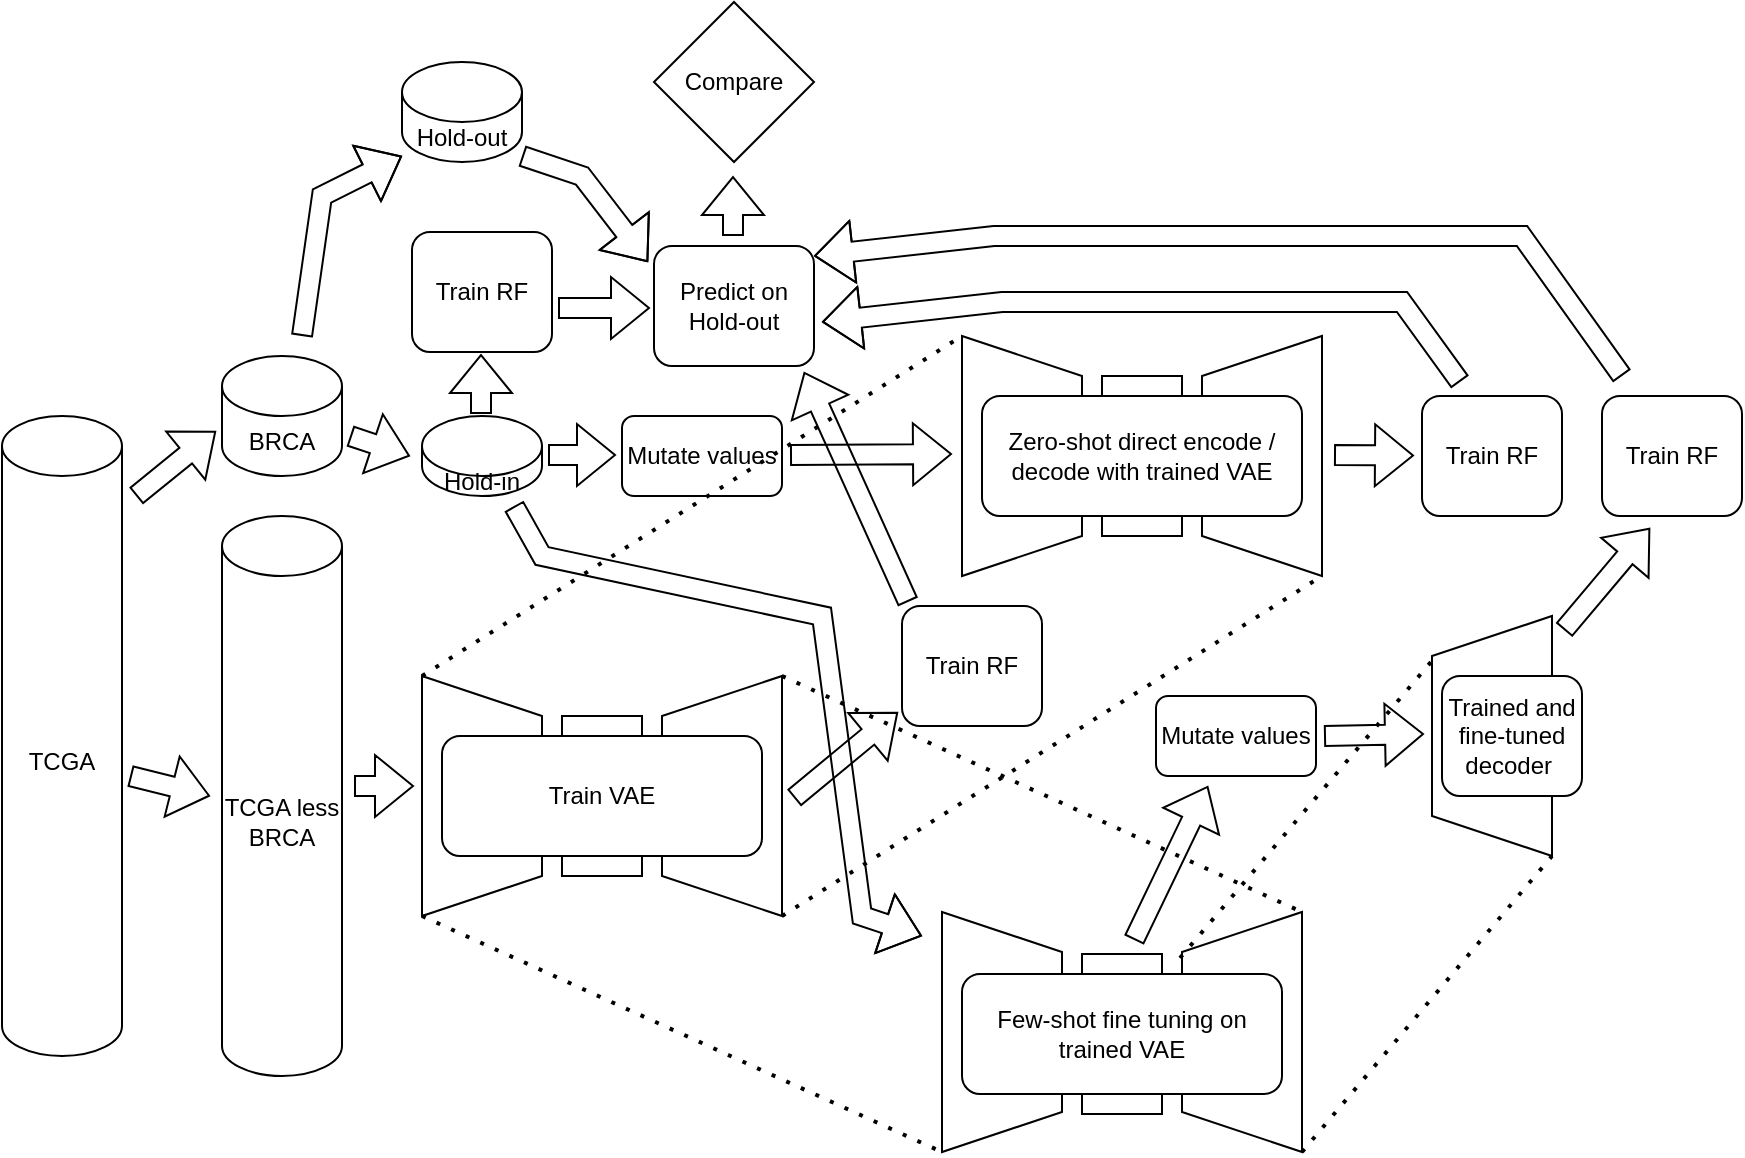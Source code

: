 <mxfile version="20.6.2" type="device"><diagram id="F2SDNA21r888q3fSZKig" name="Page-1"><mxGraphModel dx="915" dy="1683" grid="1" gridSize="10" guides="1" tooltips="1" connect="1" arrows="1" fold="1" page="1" pageScale="1" pageWidth="850" pageHeight="1100" math="0" shadow="0"><root><mxCell id="0"/><mxCell id="1" parent="0"/><mxCell id="K8qbocZIVU_GEjZZt682-1" value="TCGA" style="shape=cylinder3;whiteSpace=wrap;html=1;boundedLbl=1;backgroundOutline=1;size=15;" parent="1" vertex="1"><mxGeometry x="40" y="200" width="60" height="320" as="geometry"/></mxCell><mxCell id="K8qbocZIVU_GEjZZt682-2" value="TCGA less BRCA" style="shape=cylinder3;whiteSpace=wrap;html=1;boundedLbl=1;backgroundOutline=1;size=15;" parent="1" vertex="1"><mxGeometry x="150" y="250" width="60" height="280" as="geometry"/></mxCell><mxCell id="K8qbocZIVU_GEjZZt682-3" value="BRCA" style="shape=cylinder3;whiteSpace=wrap;html=1;boundedLbl=1;backgroundOutline=1;size=15;" parent="1" vertex="1"><mxGeometry x="150" y="170" width="60" height="60" as="geometry"/></mxCell><mxCell id="K8qbocZIVU_GEjZZt682-4" value="Hold-out" style="shape=cylinder3;whiteSpace=wrap;html=1;boundedLbl=1;backgroundOutline=1;size=15;" parent="1" vertex="1"><mxGeometry x="240" y="23" width="60" height="50" as="geometry"/></mxCell><mxCell id="K8qbocZIVU_GEjZZt682-5" value="Hold-in" style="shape=cylinder3;whiteSpace=wrap;html=1;boundedLbl=1;backgroundOutline=1;size=15;" parent="1" vertex="1"><mxGeometry x="250" y="200" width="60" height="40" as="geometry"/></mxCell><mxCell id="K8qbocZIVU_GEjZZt682-9" value="" style="group" parent="1" vertex="1" connectable="0"><mxGeometry x="250" y="330" width="180" height="120" as="geometry"/></mxCell><mxCell id="K8qbocZIVU_GEjZZt682-6" value="" style="shape=trapezoid;perimeter=trapezoidPerimeter;whiteSpace=wrap;html=1;fixedSize=1;rotation=90;" parent="K8qbocZIVU_GEjZZt682-9" vertex="1"><mxGeometry x="-30" y="30" width="120" height="60" as="geometry"/></mxCell><mxCell id="K8qbocZIVU_GEjZZt682-7" value="" style="shape=trapezoid;perimeter=trapezoidPerimeter;whiteSpace=wrap;html=1;fixedSize=1;rotation=-90;" parent="K8qbocZIVU_GEjZZt682-9" vertex="1"><mxGeometry x="90" y="30" width="120" height="60" as="geometry"/></mxCell><mxCell id="K8qbocZIVU_GEjZZt682-8" value="" style="rounded=0;whiteSpace=wrap;html=1;" parent="K8qbocZIVU_GEjZZt682-9" vertex="1"><mxGeometry x="70" y="20" width="40" height="80" as="geometry"/></mxCell><mxCell id="K8qbocZIVU_GEjZZt682-14" value="" style="shape=flexArrow;endArrow=classic;html=1;rounded=0;" parent="K8qbocZIVU_GEjZZt682-9" edge="1"><mxGeometry width="50" height="50" relative="1" as="geometry"><mxPoint x="-34" y="55" as="sourcePoint"/><mxPoint x="-4" y="55" as="targetPoint"/></mxGeometry></mxCell><mxCell id="egDS3s4c7E_rEVJMqTg4-17" value="Train VAE" style="rounded=1;whiteSpace=wrap;html=1;" vertex="1" parent="K8qbocZIVU_GEjZZt682-9"><mxGeometry x="10" y="30" width="160" height="60" as="geometry"/></mxCell><mxCell id="K8qbocZIVU_GEjZZt682-10" value="" style="shape=flexArrow;endArrow=classic;html=1;rounded=0;entryX=0;entryY=0.5;entryDx=0;entryDy=0;entryPerimeter=0;" parent="1" edge="1"><mxGeometry width="50" height="50" relative="1" as="geometry"><mxPoint x="104" y="380" as="sourcePoint"/><mxPoint x="144" y="390" as="targetPoint"/></mxGeometry></mxCell><mxCell id="K8qbocZIVU_GEjZZt682-11" value="" style="shape=flexArrow;endArrow=classic;html=1;rounded=0;entryX=0;entryY=0;entryDx=0;entryDy=37.5;entryPerimeter=0;" parent="1" edge="1"><mxGeometry width="50" height="50" relative="1" as="geometry"><mxPoint x="107" y="240" as="sourcePoint"/><mxPoint x="147" y="207.5" as="targetPoint"/></mxGeometry></mxCell><mxCell id="K8qbocZIVU_GEjZZt682-12" value="" style="shape=flexArrow;endArrow=classic;html=1;rounded=0;" parent="1" edge="1"><mxGeometry width="50" height="50" relative="1" as="geometry"><mxPoint x="190" y="160" as="sourcePoint"/><mxPoint x="240" y="70" as="targetPoint"/><Array as="points"><mxPoint x="200" y="90"/></Array></mxGeometry></mxCell><mxCell id="K8qbocZIVU_GEjZZt682-13" value="" style="shape=flexArrow;endArrow=classic;html=1;rounded=0;entryX=0;entryY=0.5;entryDx=0;entryDy=0;entryPerimeter=0;" parent="1" edge="1"><mxGeometry width="50" height="50" relative="1" as="geometry"><mxPoint x="214" y="210" as="sourcePoint"/><mxPoint x="244" y="220" as="targetPoint"/></mxGeometry></mxCell><mxCell id="K8qbocZIVU_GEjZZt682-15" value="Mutate values" style="rounded=1;whiteSpace=wrap;html=1;" parent="1" vertex="1"><mxGeometry x="350" y="200" width="80" height="40" as="geometry"/></mxCell><mxCell id="K8qbocZIVU_GEjZZt682-16" value="" style="shape=flexArrow;endArrow=classic;html=1;rounded=0;entryX=0;entryY=0.5;entryDx=0;entryDy=0;entryPerimeter=0;" parent="1" edge="1"><mxGeometry width="50" height="50" relative="1" as="geometry"><mxPoint x="313" y="219.5" as="sourcePoint"/><mxPoint x="347" y="219.5" as="targetPoint"/></mxGeometry></mxCell><mxCell id="K8qbocZIVU_GEjZZt682-17" value="" style="endArrow=none;dashed=1;html=1;dashPattern=1 3;strokeWidth=2;rounded=0;exitX=0;exitY=1;exitDx=0;exitDy=0;entryX=0;entryY=1;entryDx=0;entryDy=0;" parent="1" source="K8qbocZIVU_GEjZZt682-6" target="K8qbocZIVU_GEjZZt682-20" edge="1"><mxGeometry width="50" height="50" relative="1" as="geometry"><mxPoint x="350" y="340" as="sourcePoint"/><mxPoint x="530" y="200" as="targetPoint"/></mxGeometry></mxCell><mxCell id="K8qbocZIVU_GEjZZt682-18" value="" style="endArrow=none;dashed=1;html=1;dashPattern=1 3;strokeWidth=2;rounded=0;exitX=0;exitY=1;exitDx=0;exitDy=0;entryX=0;entryY=1;entryDx=0;entryDy=0;" parent="1" source="K8qbocZIVU_GEjZZt682-7" target="K8qbocZIVU_GEjZZt682-21" edge="1"><mxGeometry width="50" height="50" relative="1" as="geometry"><mxPoint x="430" y="330" as="sourcePoint"/><mxPoint x="710" y="200" as="targetPoint"/></mxGeometry></mxCell><mxCell id="K8qbocZIVU_GEjZZt682-19" value="" style="group" parent="1" vertex="1" connectable="0"><mxGeometry x="520" y="160" width="180" height="120" as="geometry"/></mxCell><mxCell id="K8qbocZIVU_GEjZZt682-20" value="" style="shape=trapezoid;perimeter=trapezoidPerimeter;whiteSpace=wrap;html=1;fixedSize=1;rotation=90;" parent="K8qbocZIVU_GEjZZt682-19" vertex="1"><mxGeometry x="-30" y="30" width="120" height="60" as="geometry"/></mxCell><mxCell id="K8qbocZIVU_GEjZZt682-21" value="" style="shape=trapezoid;perimeter=trapezoidPerimeter;whiteSpace=wrap;html=1;fixedSize=1;rotation=-90;" parent="K8qbocZIVU_GEjZZt682-19" vertex="1"><mxGeometry x="90" y="30" width="120" height="60" as="geometry"/></mxCell><mxCell id="K8qbocZIVU_GEjZZt682-22" value="" style="rounded=0;whiteSpace=wrap;html=1;" parent="K8qbocZIVU_GEjZZt682-19" vertex="1"><mxGeometry x="70" y="20" width="40" height="80" as="geometry"/></mxCell><mxCell id="egDS3s4c7E_rEVJMqTg4-15" value="Zero-shot direct encode / decode with trained VAE" style="rounded=1;whiteSpace=wrap;html=1;" vertex="1" parent="K8qbocZIVU_GEjZZt682-19"><mxGeometry x="10" y="30" width="160" height="60" as="geometry"/></mxCell><mxCell id="K8qbocZIVU_GEjZZt682-23" value="" style="shape=flexArrow;endArrow=classic;html=1;rounded=0;" parent="1" edge="1"><mxGeometry width="50" height="50" relative="1" as="geometry"><mxPoint x="434" y="219.5" as="sourcePoint"/><mxPoint x="515" y="219" as="targetPoint"/></mxGeometry></mxCell><mxCell id="K8qbocZIVU_GEjZZt682-24" value="" style="shape=flexArrow;endArrow=classic;html=1;rounded=0;" parent="1" edge="1"><mxGeometry width="50" height="50" relative="1" as="geometry"><mxPoint x="706" y="219.5" as="sourcePoint"/><mxPoint x="746" y="219.767" as="targetPoint"/></mxGeometry></mxCell><mxCell id="K8qbocZIVU_GEjZZt682-25" value="Train RF" style="rounded=1;whiteSpace=wrap;html=1;" parent="1" vertex="1"><mxGeometry x="750" y="190" width="70" height="60" as="geometry"/></mxCell><mxCell id="K8qbocZIVU_GEjZZt682-26" value="" style="shape=flexArrow;endArrow=classic;html=1;rounded=0;" parent="1" edge="1"><mxGeometry width="50" height="50" relative="1" as="geometry"><mxPoint x="769" y="183" as="sourcePoint"/><mxPoint x="450" y="153" as="targetPoint"/><Array as="points"><mxPoint x="740" y="143"/><mxPoint x="540" y="143"/></Array></mxGeometry></mxCell><mxCell id="K8qbocZIVU_GEjZZt682-27" value="" style="shape=flexArrow;endArrow=classic;html=1;rounded=0;exitX=1;exitY=0.94;exitDx=0;exitDy=0;exitPerimeter=0;" parent="1" edge="1" source="K8qbocZIVU_GEjZZt682-4"><mxGeometry width="50" height="50" relative="1" as="geometry"><mxPoint x="313" y="84" as="sourcePoint"/><mxPoint x="363" y="123" as="targetPoint"/><Array as="points"><mxPoint x="330" y="80"/></Array></mxGeometry></mxCell><mxCell id="K8qbocZIVU_GEjZZt682-28" value="Predict on Hold-out" style="rounded=1;whiteSpace=wrap;html=1;" parent="1" vertex="1"><mxGeometry x="366" y="115" width="80" height="60" as="geometry"/></mxCell><mxCell id="K8qbocZIVU_GEjZZt682-29" value="Compare" style="rhombus;whiteSpace=wrap;html=1;" parent="1" vertex="1"><mxGeometry x="366" y="-7" width="80" height="80" as="geometry"/></mxCell><mxCell id="K8qbocZIVU_GEjZZt682-30" value="" style="shape=flexArrow;endArrow=classic;html=1;rounded=0;" parent="1" edge="1"><mxGeometry width="50" height="50" relative="1" as="geometry"><mxPoint x="405.5" y="110" as="sourcePoint"/><mxPoint x="405.5" y="80" as="targetPoint"/></mxGeometry></mxCell><mxCell id="egDS3s4c7E_rEVJMqTg4-1" value="" style="shape=flexArrow;endArrow=classic;html=1;rounded=0;" edge="1" parent="1"><mxGeometry width="50" height="50" relative="1" as="geometry"><mxPoint x="296" y="245" as="sourcePoint"/><mxPoint x="500" y="460" as="targetPoint"/><Array as="points"><mxPoint x="310" y="270"/><mxPoint x="450" y="300"/><mxPoint x="470" y="450"/></Array></mxGeometry></mxCell><mxCell id="egDS3s4c7E_rEVJMqTg4-2" value="" style="group" vertex="1" connectable="0" parent="1"><mxGeometry x="510" y="448" width="180" height="120" as="geometry"/></mxCell><mxCell id="egDS3s4c7E_rEVJMqTg4-3" value="" style="shape=trapezoid;perimeter=trapezoidPerimeter;whiteSpace=wrap;html=1;fixedSize=1;rotation=90;" vertex="1" parent="egDS3s4c7E_rEVJMqTg4-2"><mxGeometry x="-30" y="30" width="120" height="60" as="geometry"/></mxCell><mxCell id="egDS3s4c7E_rEVJMqTg4-4" value="" style="shape=trapezoid;perimeter=trapezoidPerimeter;whiteSpace=wrap;html=1;fixedSize=1;rotation=-90;" vertex="1" parent="egDS3s4c7E_rEVJMqTg4-2"><mxGeometry x="90" y="30" width="120" height="60" as="geometry"/></mxCell><mxCell id="egDS3s4c7E_rEVJMqTg4-26" value="" style="group" vertex="1" connectable="0" parent="egDS3s4c7E_rEVJMqTg4-2"><mxGeometry x="10" y="21" width="160" height="80" as="geometry"/></mxCell><mxCell id="egDS3s4c7E_rEVJMqTg4-5" value="" style="rounded=0;whiteSpace=wrap;html=1;" vertex="1" parent="egDS3s4c7E_rEVJMqTg4-26"><mxGeometry x="60" width="40" height="80" as="geometry"/></mxCell><mxCell id="egDS3s4c7E_rEVJMqTg4-16" value="Few-shot fine tuning on trained VAE" style="rounded=1;whiteSpace=wrap;html=1;" vertex="1" parent="egDS3s4c7E_rEVJMqTg4-26"><mxGeometry y="10" width="160" height="60" as="geometry"/></mxCell><mxCell id="egDS3s4c7E_rEVJMqTg4-6" value="" style="endArrow=none;dashed=1;html=1;dashPattern=1 3;strokeWidth=2;rounded=0;exitX=1;exitY=1;exitDx=0;exitDy=0;entryX=1;entryY=1;entryDx=0;entryDy=0;" edge="1" parent="1" source="K8qbocZIVU_GEjZZt682-7" target="egDS3s4c7E_rEVJMqTg4-4"><mxGeometry width="50" height="50" relative="1" as="geometry"><mxPoint x="400" y="350" as="sourcePoint"/><mxPoint x="450" y="300" as="targetPoint"/></mxGeometry></mxCell><mxCell id="egDS3s4c7E_rEVJMqTg4-7" value="" style="endArrow=none;dashed=1;html=1;dashPattern=1 3;strokeWidth=2;rounded=0;exitX=1;exitY=1;exitDx=0;exitDy=0;entryX=1;entryY=1;entryDx=0;entryDy=0;" edge="1" parent="1" target="egDS3s4c7E_rEVJMqTg4-3"><mxGeometry width="50" height="50" relative="1" as="geometry"><mxPoint x="250" y="450" as="sourcePoint"/><mxPoint x="510" y="530" as="targetPoint"/></mxGeometry></mxCell><mxCell id="egDS3s4c7E_rEVJMqTg4-8" value="Mutate values" style="rounded=1;whiteSpace=wrap;html=1;" vertex="1" parent="1"><mxGeometry x="617" y="340" width="80" height="40" as="geometry"/></mxCell><mxCell id="egDS3s4c7E_rEVJMqTg4-9" value="" style="shape=trapezoid;perimeter=trapezoidPerimeter;whiteSpace=wrap;html=1;fixedSize=1;rotation=-90;" vertex="1" parent="1"><mxGeometry x="725" y="330" width="120" height="60" as="geometry"/></mxCell><mxCell id="egDS3s4c7E_rEVJMqTg4-10" value="" style="shape=flexArrow;endArrow=classic;html=1;rounded=0;" edge="1" parent="1"><mxGeometry width="50" height="50" relative="1" as="geometry"><mxPoint x="701" y="360" as="sourcePoint"/><mxPoint x="751" y="359" as="targetPoint"/></mxGeometry></mxCell><mxCell id="egDS3s4c7E_rEVJMqTg4-11" value="" style="shape=flexArrow;endArrow=classic;html=1;rounded=0;" edge="1" parent="1"><mxGeometry width="50" height="50" relative="1" as="geometry"><mxPoint x="606" y="462" as="sourcePoint"/><mxPoint x="643" y="385" as="targetPoint"/></mxGeometry></mxCell><mxCell id="egDS3s4c7E_rEVJMqTg4-12" value="" style="endArrow=none;dashed=1;html=1;dashPattern=1 3;strokeWidth=2;rounded=0;entryX=0.833;entryY=0.033;entryDx=0;entryDy=0;entryPerimeter=0;exitX=0.808;exitY=-0.017;exitDx=0;exitDy=0;exitPerimeter=0;" edge="1" parent="1" source="egDS3s4c7E_rEVJMqTg4-4" target="egDS3s4c7E_rEVJMqTg4-9"><mxGeometry width="50" height="50" relative="1" as="geometry"><mxPoint x="630" y="430" as="sourcePoint"/><mxPoint x="680" y="380" as="targetPoint"/></mxGeometry></mxCell><mxCell id="egDS3s4c7E_rEVJMqTg4-13" value="" style="endArrow=none;dashed=1;html=1;dashPattern=1 3;strokeWidth=2;rounded=0;entryX=0;entryY=1;entryDx=0;entryDy=0;exitX=0;exitY=1;exitDx=0;exitDy=0;" edge="1" parent="1" source="egDS3s4c7E_rEVJMqTg4-4" target="egDS3s4c7E_rEVJMqTg4-9"><mxGeometry width="50" height="50" relative="1" as="geometry"><mxPoint x="690" y="530" as="sourcePoint"/><mxPoint x="823.571" y="417.143" as="targetPoint"/></mxGeometry></mxCell><mxCell id="egDS3s4c7E_rEVJMqTg4-14" value="" style="shape=flexArrow;endArrow=classic;html=1;rounded=0;" edge="1" parent="1"><mxGeometry width="50" height="50" relative="1" as="geometry"><mxPoint x="821" y="307" as="sourcePoint"/><mxPoint x="864" y="256" as="targetPoint"/></mxGeometry></mxCell><mxCell id="egDS3s4c7E_rEVJMqTg4-18" value="Trained and fine-tuned decoder&amp;nbsp;" style="rounded=1;whiteSpace=wrap;html=1;" vertex="1" parent="1"><mxGeometry x="760" y="330" width="70" height="60" as="geometry"/></mxCell><mxCell id="egDS3s4c7E_rEVJMqTg4-19" value="Train RF" style="rounded=1;whiteSpace=wrap;html=1;" vertex="1" parent="1"><mxGeometry x="840" y="190" width="70" height="60" as="geometry"/></mxCell><mxCell id="egDS3s4c7E_rEVJMqTg4-20" value="" style="shape=flexArrow;endArrow=classic;html=1;rounded=0;" edge="1" parent="1"><mxGeometry width="50" height="50" relative="1" as="geometry"><mxPoint x="850" y="180" as="sourcePoint"/><mxPoint x="446" y="120" as="targetPoint"/><Array as="points"><mxPoint x="800" y="110"/><mxPoint x="536" y="110"/></Array></mxGeometry></mxCell><mxCell id="egDS3s4c7E_rEVJMqTg4-22" value="Train RF" style="rounded=1;whiteSpace=wrap;html=1;" vertex="1" parent="1"><mxGeometry x="245" y="108" width="70" height="60" as="geometry"/></mxCell><mxCell id="egDS3s4c7E_rEVJMqTg4-23" value="" style="shape=flexArrow;endArrow=classic;html=1;rounded=0;" edge="1" parent="1"><mxGeometry width="50" height="50" relative="1" as="geometry"><mxPoint x="279.5" y="199" as="sourcePoint"/><mxPoint x="279.5" y="169" as="targetPoint"/></mxGeometry></mxCell><mxCell id="egDS3s4c7E_rEVJMqTg4-24" value="" style="shape=flexArrow;endArrow=classic;html=1;rounded=0;entryX=-0.05;entryY=0.65;entryDx=0;entryDy=0;entryPerimeter=0;" edge="1" parent="1"><mxGeometry width="50" height="50" relative="1" as="geometry"><mxPoint x="318" y="146" as="sourcePoint"/><mxPoint x="364" y="146" as="targetPoint"/></mxGeometry></mxCell><mxCell id="egDS3s4c7E_rEVJMqTg4-27" value="Train RF" style="rounded=1;whiteSpace=wrap;html=1;" vertex="1" parent="1"><mxGeometry x="490" y="295" width="70" height="60" as="geometry"/></mxCell><mxCell id="egDS3s4c7E_rEVJMqTg4-28" value="" style="shape=flexArrow;endArrow=classic;html=1;rounded=0;" edge="1" parent="1"><mxGeometry width="50" height="50" relative="1" as="geometry"><mxPoint x="436" y="391" as="sourcePoint"/><mxPoint x="488" y="348" as="targetPoint"/></mxGeometry></mxCell><mxCell id="egDS3s4c7E_rEVJMqTg4-29" value="" style="shape=flexArrow;endArrow=classic;html=1;rounded=0;" edge="1" parent="1"><mxGeometry width="50" height="50" relative="1" as="geometry"><mxPoint x="493" y="293" as="sourcePoint"/><mxPoint x="441" y="178" as="targetPoint"/></mxGeometry></mxCell></root></mxGraphModel></diagram></mxfile>